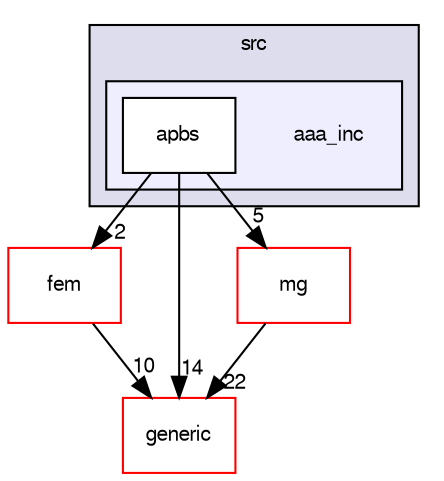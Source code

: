 digraph "C:/Users/bake113/Documents/Projects/APBS & PDB2PQR/Source code/APBS/trunk/src/aaa_inc/" {
  compound=true
  node [ fontsize="10", fontname="FreeSans"];
  edge [ labelfontsize="10", labelfontname="FreeSans"];
  subgraph clusterdir_e5f440db28aa01947b9a534c86166b99 {
    graph [ bgcolor="#ddddee", pencolor="black", label="src" fontname="FreeSans", fontsize="10", URL="dir_e5f440db28aa01947b9a534c86166b99.html"]
  subgraph clusterdir_c672ba0965844df9a97c15e0a4bcd290 {
    graph [ bgcolor="#eeeeff", pencolor="black", label="" URL="dir_c672ba0965844df9a97c15e0a4bcd290.html"];
    dir_c672ba0965844df9a97c15e0a4bcd290 [shape=plaintext label="aaa_inc"];
    dir_82017298099411567af7528b690cc549 [shape=box label="apbs" color="black" fillcolor="white" style="filled" URL="dir_82017298099411567af7528b690cc549.html"];
  }
  }
  dir_04db92f80e702b72a7c30ceee6790eb4 [shape=box label="fem" fillcolor="white" style="filled" color="red" URL="dir_04db92f80e702b72a7c30ceee6790eb4.html"];
  dir_5a4b9a4ce670c27bbe9b881c30da1d5e [shape=box label="generic" fillcolor="white" style="filled" color="red" URL="dir_5a4b9a4ce670c27bbe9b881c30da1d5e.html"];
  dir_dbbff23ee1d0e89f0fcc45c78487fc3f [shape=box label="mg" fillcolor="white" style="filled" color="red" URL="dir_dbbff23ee1d0e89f0fcc45c78487fc3f.html"];
  dir_04db92f80e702b72a7c30ceee6790eb4->dir_5a4b9a4ce670c27bbe9b881c30da1d5e [headlabel="10", labeldistance=1.5 headhref="dir_000013_000015.html"];
  dir_82017298099411567af7528b690cc549->dir_04db92f80e702b72a7c30ceee6790eb4 [headlabel="2", labeldistance=1.5 headhref="dir_000011_000013.html"];
  dir_82017298099411567af7528b690cc549->dir_5a4b9a4ce670c27bbe9b881c30da1d5e [headlabel="14", labeldistance=1.5 headhref="dir_000011_000015.html"];
  dir_82017298099411567af7528b690cc549->dir_dbbff23ee1d0e89f0fcc45c78487fc3f [headlabel="5", labeldistance=1.5 headhref="dir_000011_000017.html"];
  dir_dbbff23ee1d0e89f0fcc45c78487fc3f->dir_5a4b9a4ce670c27bbe9b881c30da1d5e [headlabel="22", labeldistance=1.5 headhref="dir_000017_000015.html"];
}
